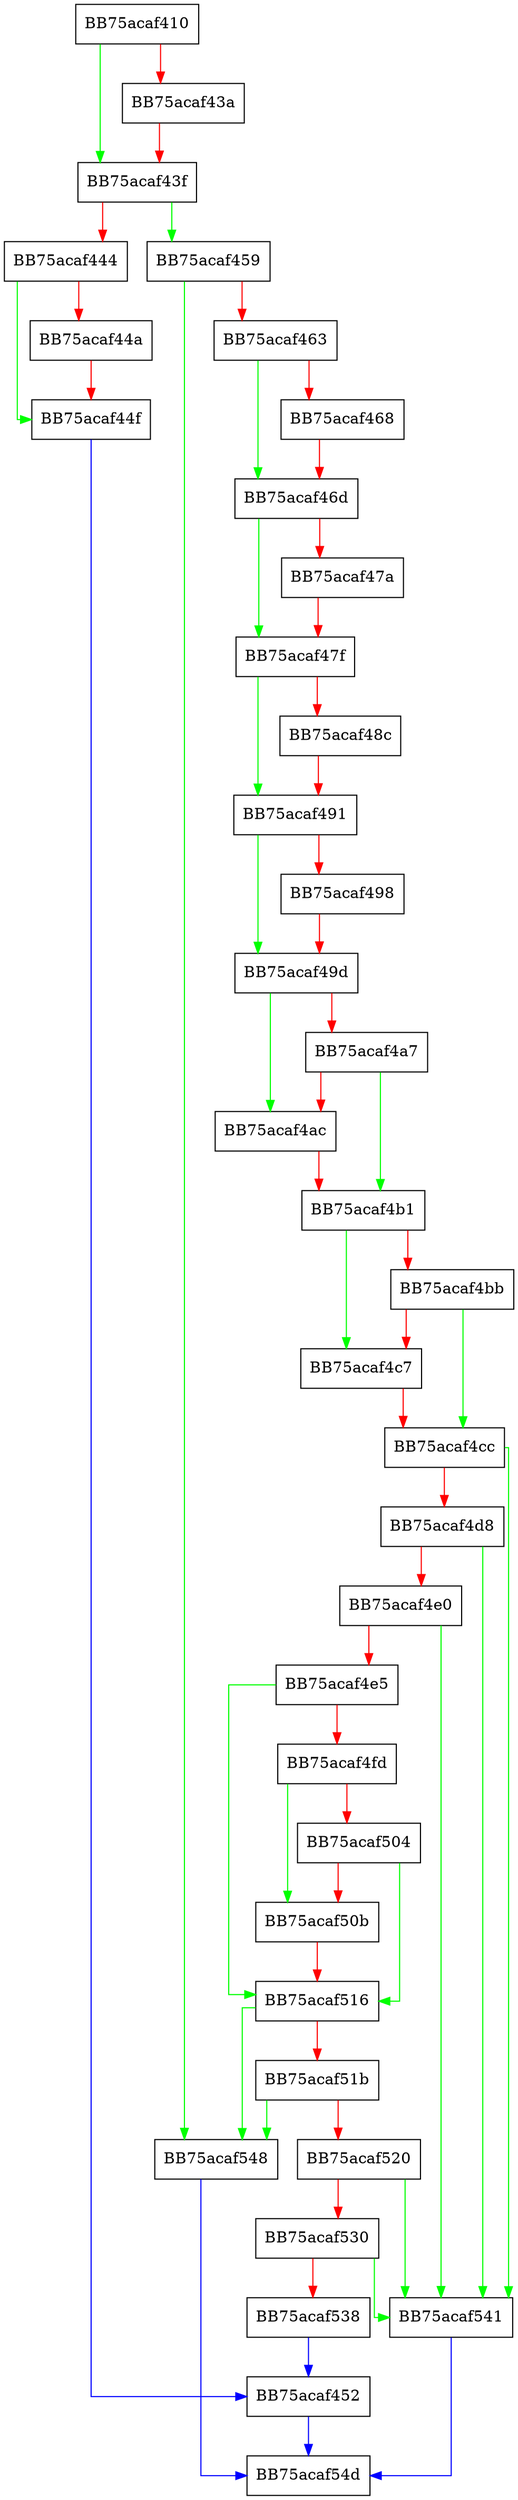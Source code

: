 digraph __Firewallokfile_Extractor {
  node [shape="box"];
  graph [splines=ortho];
  BB75acaf410 -> BB75acaf43f [color="green"];
  BB75acaf410 -> BB75acaf43a [color="red"];
  BB75acaf43a -> BB75acaf43f [color="red"];
  BB75acaf43f -> BB75acaf459 [color="green"];
  BB75acaf43f -> BB75acaf444 [color="red"];
  BB75acaf444 -> BB75acaf44f [color="green"];
  BB75acaf444 -> BB75acaf44a [color="red"];
  BB75acaf44a -> BB75acaf44f [color="red"];
  BB75acaf44f -> BB75acaf452 [color="blue"];
  BB75acaf452 -> BB75acaf54d [color="blue"];
  BB75acaf459 -> BB75acaf548 [color="green"];
  BB75acaf459 -> BB75acaf463 [color="red"];
  BB75acaf463 -> BB75acaf46d [color="green"];
  BB75acaf463 -> BB75acaf468 [color="red"];
  BB75acaf468 -> BB75acaf46d [color="red"];
  BB75acaf46d -> BB75acaf47f [color="green"];
  BB75acaf46d -> BB75acaf47a [color="red"];
  BB75acaf47a -> BB75acaf47f [color="red"];
  BB75acaf47f -> BB75acaf491 [color="green"];
  BB75acaf47f -> BB75acaf48c [color="red"];
  BB75acaf48c -> BB75acaf491 [color="red"];
  BB75acaf491 -> BB75acaf49d [color="green"];
  BB75acaf491 -> BB75acaf498 [color="red"];
  BB75acaf498 -> BB75acaf49d [color="red"];
  BB75acaf49d -> BB75acaf4ac [color="green"];
  BB75acaf49d -> BB75acaf4a7 [color="red"];
  BB75acaf4a7 -> BB75acaf4b1 [color="green"];
  BB75acaf4a7 -> BB75acaf4ac [color="red"];
  BB75acaf4ac -> BB75acaf4b1 [color="red"];
  BB75acaf4b1 -> BB75acaf4c7 [color="green"];
  BB75acaf4b1 -> BB75acaf4bb [color="red"];
  BB75acaf4bb -> BB75acaf4cc [color="green"];
  BB75acaf4bb -> BB75acaf4c7 [color="red"];
  BB75acaf4c7 -> BB75acaf4cc [color="red"];
  BB75acaf4cc -> BB75acaf541 [color="green"];
  BB75acaf4cc -> BB75acaf4d8 [color="red"];
  BB75acaf4d8 -> BB75acaf541 [color="green"];
  BB75acaf4d8 -> BB75acaf4e0 [color="red"];
  BB75acaf4e0 -> BB75acaf541 [color="green"];
  BB75acaf4e0 -> BB75acaf4e5 [color="red"];
  BB75acaf4e5 -> BB75acaf516 [color="green"];
  BB75acaf4e5 -> BB75acaf4fd [color="red"];
  BB75acaf4fd -> BB75acaf50b [color="green"];
  BB75acaf4fd -> BB75acaf504 [color="red"];
  BB75acaf504 -> BB75acaf516 [color="green"];
  BB75acaf504 -> BB75acaf50b [color="red"];
  BB75acaf50b -> BB75acaf516 [color="red"];
  BB75acaf516 -> BB75acaf548 [color="green"];
  BB75acaf516 -> BB75acaf51b [color="red"];
  BB75acaf51b -> BB75acaf548 [color="green"];
  BB75acaf51b -> BB75acaf520 [color="red"];
  BB75acaf520 -> BB75acaf541 [color="green"];
  BB75acaf520 -> BB75acaf530 [color="red"];
  BB75acaf530 -> BB75acaf541 [color="green"];
  BB75acaf530 -> BB75acaf538 [color="red"];
  BB75acaf538 -> BB75acaf452 [color="blue"];
  BB75acaf541 -> BB75acaf54d [color="blue"];
  BB75acaf548 -> BB75acaf54d [color="blue"];
}